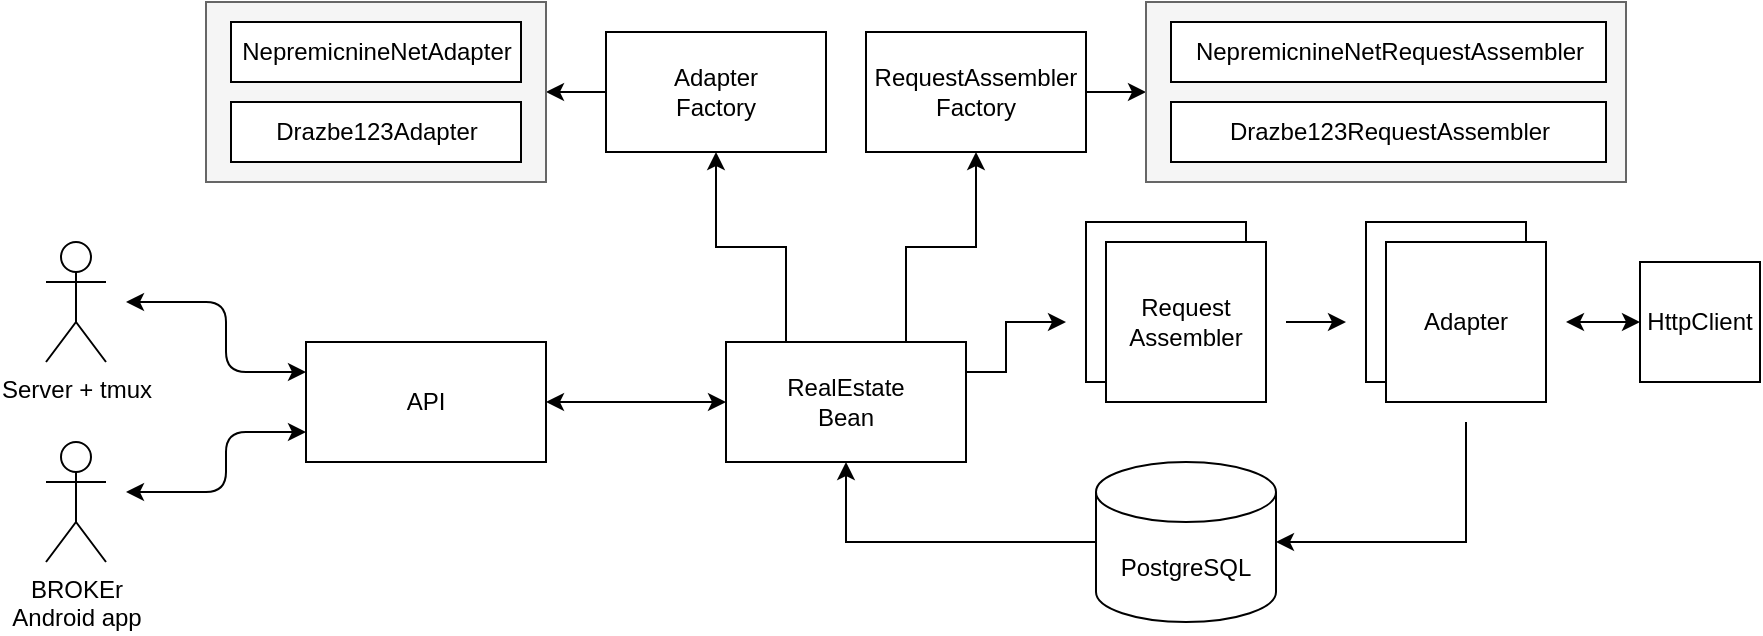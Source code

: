 <mxfile version="14.2.4" type="device"><diagram id="gco7xlkAcf6CqCQBBKbr" name="Page-1"><mxGraphModel dx="946" dy="1760" grid="1" gridSize="10" guides="1" tooltips="1" connect="1" arrows="1" fold="1" page="1" pageScale="1" pageWidth="827" pageHeight="1169" math="0" shadow="0"><root><mxCell id="0"/><mxCell id="1" parent="0"/><mxCell id="gMawgeEs_2SNuC7EGkB5-10" style="edgeStyle=orthogonalEdgeStyle;rounded=0;orthogonalLoop=1;jettySize=auto;html=1;exitX=1;exitY=0.5;exitDx=0;exitDy=0;entryX=0;entryY=0.5;entryDx=0;entryDy=0;startArrow=classic;startFill=1;" edge="1" parent="1" source="gMawgeEs_2SNuC7EGkB5-1" target="gMawgeEs_2SNuC7EGkB5-9"><mxGeometry relative="1" as="geometry"/></mxCell><mxCell id="gMawgeEs_2SNuC7EGkB5-1" value="API" style="rounded=0;whiteSpace=wrap;html=1;" vertex="1" parent="1"><mxGeometry x="160" y="140" width="120" height="60" as="geometry"/></mxCell><mxCell id="gMawgeEs_2SNuC7EGkB5-2" value="BROKEr&lt;br&gt;Android app" style="shape=umlActor;verticalLabelPosition=bottom;verticalAlign=top;html=1;outlineConnect=0;" vertex="1" parent="1"><mxGeometry x="30" y="190" width="30" height="60" as="geometry"/></mxCell><mxCell id="gMawgeEs_2SNuC7EGkB5-4" value="" style="endArrow=classic;startArrow=classic;html=1;entryX=0;entryY=0.75;entryDx=0;entryDy=0;" edge="1" parent="1" target="gMawgeEs_2SNuC7EGkB5-1"><mxGeometry width="50" height="50" relative="1" as="geometry"><mxPoint x="70" y="215" as="sourcePoint"/><mxPoint x="460" y="280" as="targetPoint"/><Array as="points"><mxPoint x="120" y="215"/><mxPoint x="120" y="185"/></Array></mxGeometry></mxCell><mxCell id="gMawgeEs_2SNuC7EGkB5-5" value="Server + tmux" style="shape=umlActor;verticalLabelPosition=bottom;verticalAlign=top;html=1;outlineConnect=0;" vertex="1" parent="1"><mxGeometry x="30" y="90" width="30" height="60" as="geometry"/></mxCell><mxCell id="gMawgeEs_2SNuC7EGkB5-8" value="" style="endArrow=classic;startArrow=classic;html=1;entryX=0;entryY=0.25;entryDx=0;entryDy=0;" edge="1" parent="1" target="gMawgeEs_2SNuC7EGkB5-1"><mxGeometry width="50" height="50" relative="1" as="geometry"><mxPoint x="70" y="120" as="sourcePoint"/><mxPoint x="170" y="175" as="targetPoint"/><Array as="points"><mxPoint x="120" y="120"/><mxPoint x="120" y="155"/></Array></mxGeometry></mxCell><mxCell id="gMawgeEs_2SNuC7EGkB5-26" style="edgeStyle=orthogonalEdgeStyle;rounded=0;orthogonalLoop=1;jettySize=auto;html=1;exitX=1;exitY=0.25;exitDx=0;exitDy=0;startArrow=none;startFill=0;endArrow=classic;endFill=1;" edge="1" parent="1" source="gMawgeEs_2SNuC7EGkB5-9"><mxGeometry relative="1" as="geometry"><mxPoint x="540" y="130" as="targetPoint"/><mxPoint x="460" y="170" as="sourcePoint"/><Array as="points"><mxPoint x="510" y="155"/><mxPoint x="510" y="130"/></Array></mxGeometry></mxCell><mxCell id="gMawgeEs_2SNuC7EGkB5-9" value="RealEstate&lt;br&gt;Bean" style="rounded=0;whiteSpace=wrap;html=1;" vertex="1" parent="1"><mxGeometry x="370" y="140" width="120" height="60" as="geometry"/></mxCell><mxCell id="gMawgeEs_2SNuC7EGkB5-12" style="edgeStyle=orthogonalEdgeStyle;rounded=0;orthogonalLoop=1;jettySize=auto;html=1;exitX=0.5;exitY=1;exitDx=0;exitDy=0;entryX=0.25;entryY=0;entryDx=0;entryDy=0;startArrow=classic;startFill=1;endArrow=none;endFill=0;" edge="1" parent="1" source="gMawgeEs_2SNuC7EGkB5-11" target="gMawgeEs_2SNuC7EGkB5-9"><mxGeometry relative="1" as="geometry"/></mxCell><mxCell id="gMawgeEs_2SNuC7EGkB5-24" style="edgeStyle=orthogonalEdgeStyle;rounded=0;orthogonalLoop=1;jettySize=auto;html=1;exitX=0;exitY=0.5;exitDx=0;exitDy=0;entryX=1;entryY=0.5;entryDx=0;entryDy=0;startArrow=none;startFill=0;endArrow=classic;endFill=1;" edge="1" parent="1" source="gMawgeEs_2SNuC7EGkB5-11" target="gMawgeEs_2SNuC7EGkB5-16"><mxGeometry relative="1" as="geometry"><Array as="points"><mxPoint x="290" y="15"/></Array></mxGeometry></mxCell><mxCell id="gMawgeEs_2SNuC7EGkB5-11" value="Adapter&lt;br&gt;Factory" style="rounded=0;whiteSpace=wrap;html=1;" vertex="1" parent="1"><mxGeometry x="310" y="-15" width="110" height="60" as="geometry"/></mxCell><mxCell id="gMawgeEs_2SNuC7EGkB5-16" value="" style="rounded=0;whiteSpace=wrap;html=1;fillColor=#f5f5f5;strokeColor=#666666;fontColor=#333333;" vertex="1" parent="1"><mxGeometry x="110" y="-30" width="170" height="90" as="geometry"/></mxCell><mxCell id="gMawgeEs_2SNuC7EGkB5-17" value="NepremicnineNetAdapter" style="rounded=0;whiteSpace=wrap;html=1;" vertex="1" parent="1"><mxGeometry x="122.5" y="-20" width="145" height="30" as="geometry"/></mxCell><mxCell id="gMawgeEs_2SNuC7EGkB5-18" value="Drazbe123Adapter" style="rounded=0;whiteSpace=wrap;html=1;" vertex="1" parent="1"><mxGeometry x="122.5" y="20" width="145" height="30" as="geometry"/></mxCell><mxCell id="gMawgeEs_2SNuC7EGkB5-23" style="edgeStyle=orthogonalEdgeStyle;rounded=0;orthogonalLoop=1;jettySize=auto;html=1;exitX=0.5;exitY=1;exitDx=0;exitDy=0;entryX=0.75;entryY=0;entryDx=0;entryDy=0;startArrow=classic;startFill=1;endArrow=none;endFill=0;" edge="1" parent="1" source="gMawgeEs_2SNuC7EGkB5-19" target="gMawgeEs_2SNuC7EGkB5-9"><mxGeometry relative="1" as="geometry"/></mxCell><mxCell id="gMawgeEs_2SNuC7EGkB5-25" style="edgeStyle=orthogonalEdgeStyle;rounded=0;orthogonalLoop=1;jettySize=auto;html=1;exitX=1;exitY=0.5;exitDx=0;exitDy=0;entryX=0;entryY=0.5;entryDx=0;entryDy=0;startArrow=none;startFill=0;" edge="1" parent="1" source="gMawgeEs_2SNuC7EGkB5-19" target="gMawgeEs_2SNuC7EGkB5-20"><mxGeometry relative="1" as="geometry"/></mxCell><mxCell id="gMawgeEs_2SNuC7EGkB5-19" value="RequestAssembler&lt;br&gt;Factory" style="rounded=0;whiteSpace=wrap;html=1;" vertex="1" parent="1"><mxGeometry x="440" y="-15" width="110" height="60" as="geometry"/></mxCell><mxCell id="gMawgeEs_2SNuC7EGkB5-20" value="" style="rounded=0;whiteSpace=wrap;html=1;fillColor=#f5f5f5;strokeColor=#666666;fontColor=#333333;" vertex="1" parent="1"><mxGeometry x="580" y="-30" width="240" height="90" as="geometry"/></mxCell><mxCell id="gMawgeEs_2SNuC7EGkB5-21" value="NepremicnineNetRequestAssembler" style="rounded=0;whiteSpace=wrap;html=1;" vertex="1" parent="1"><mxGeometry x="592.5" y="-20" width="217.5" height="30" as="geometry"/></mxCell><mxCell id="gMawgeEs_2SNuC7EGkB5-22" value="Drazbe123RequestAssembler" style="rounded=0;whiteSpace=wrap;html=1;" vertex="1" parent="1"><mxGeometry x="592.5" y="20" width="217.5" height="30" as="geometry"/></mxCell><mxCell id="gMawgeEs_2SNuC7EGkB5-28" value="" style="whiteSpace=wrap;html=1;aspect=fixed;" vertex="1" parent="1"><mxGeometry x="550" y="80" width="80" height="80" as="geometry"/></mxCell><mxCell id="gMawgeEs_2SNuC7EGkB5-29" value="Request&lt;br&gt;Assembler" style="whiteSpace=wrap;html=1;aspect=fixed;" vertex="1" parent="1"><mxGeometry x="560" y="90" width="80" height="80" as="geometry"/></mxCell><mxCell id="gMawgeEs_2SNuC7EGkB5-30" value="" style="endArrow=classic;html=1;" edge="1" parent="1"><mxGeometry width="50" height="50" relative="1" as="geometry"><mxPoint x="650" y="130" as="sourcePoint"/><mxPoint x="680" y="130" as="targetPoint"/></mxGeometry></mxCell><mxCell id="gMawgeEs_2SNuC7EGkB5-35" value="" style="whiteSpace=wrap;html=1;aspect=fixed;" vertex="1" parent="1"><mxGeometry x="690" y="80" width="80" height="80" as="geometry"/></mxCell><mxCell id="gMawgeEs_2SNuC7EGkB5-42" style="edgeStyle=orthogonalEdgeStyle;rounded=0;orthogonalLoop=1;jettySize=auto;html=1;entryX=0;entryY=0.5;entryDx=0;entryDy=0;startArrow=classic;startFill=1;endArrow=classic;endFill=1;" edge="1" parent="1" target="gMawgeEs_2SNuC7EGkB5-40"><mxGeometry relative="1" as="geometry"><mxPoint x="790" y="130" as="sourcePoint"/></mxGeometry></mxCell><mxCell id="gMawgeEs_2SNuC7EGkB5-36" value="Adapter" style="whiteSpace=wrap;html=1;aspect=fixed;" vertex="1" parent="1"><mxGeometry x="700" y="90" width="80" height="80" as="geometry"/></mxCell><mxCell id="gMawgeEs_2SNuC7EGkB5-38" style="edgeStyle=orthogonalEdgeStyle;rounded=0;orthogonalLoop=1;jettySize=auto;html=1;exitX=0;exitY=0.5;exitDx=0;exitDy=0;exitPerimeter=0;entryX=0.5;entryY=1;entryDx=0;entryDy=0;startArrow=none;startFill=0;endArrow=classic;endFill=1;" edge="1" parent="1" source="gMawgeEs_2SNuC7EGkB5-37" target="gMawgeEs_2SNuC7EGkB5-9"><mxGeometry relative="1" as="geometry"><Array as="points"><mxPoint x="430" y="240"/></Array></mxGeometry></mxCell><mxCell id="gMawgeEs_2SNuC7EGkB5-50" style="edgeStyle=orthogonalEdgeStyle;rounded=0;orthogonalLoop=1;jettySize=auto;html=1;exitX=1;exitY=0.5;exitDx=0;exitDy=0;exitPerimeter=0;startArrow=classic;startFill=1;endArrow=none;endFill=0;fontSize=15;" edge="1" parent="1" source="gMawgeEs_2SNuC7EGkB5-37"><mxGeometry relative="1" as="geometry"><mxPoint x="740" y="180" as="targetPoint"/><Array as="points"><mxPoint x="740" y="240"/></Array></mxGeometry></mxCell><mxCell id="gMawgeEs_2SNuC7EGkB5-37" value="PostgreSQL" style="shape=cylinder3;whiteSpace=wrap;html=1;boundedLbl=1;backgroundOutline=1;size=15;" vertex="1" parent="1"><mxGeometry x="555" y="200" width="90" height="80" as="geometry"/></mxCell><mxCell id="gMawgeEs_2SNuC7EGkB5-40" value="HttpClient" style="rounded=0;whiteSpace=wrap;html=1;" vertex="1" parent="1"><mxGeometry x="827" y="100" width="60" height="60" as="geometry"/></mxCell></root></mxGraphModel></diagram></mxfile>